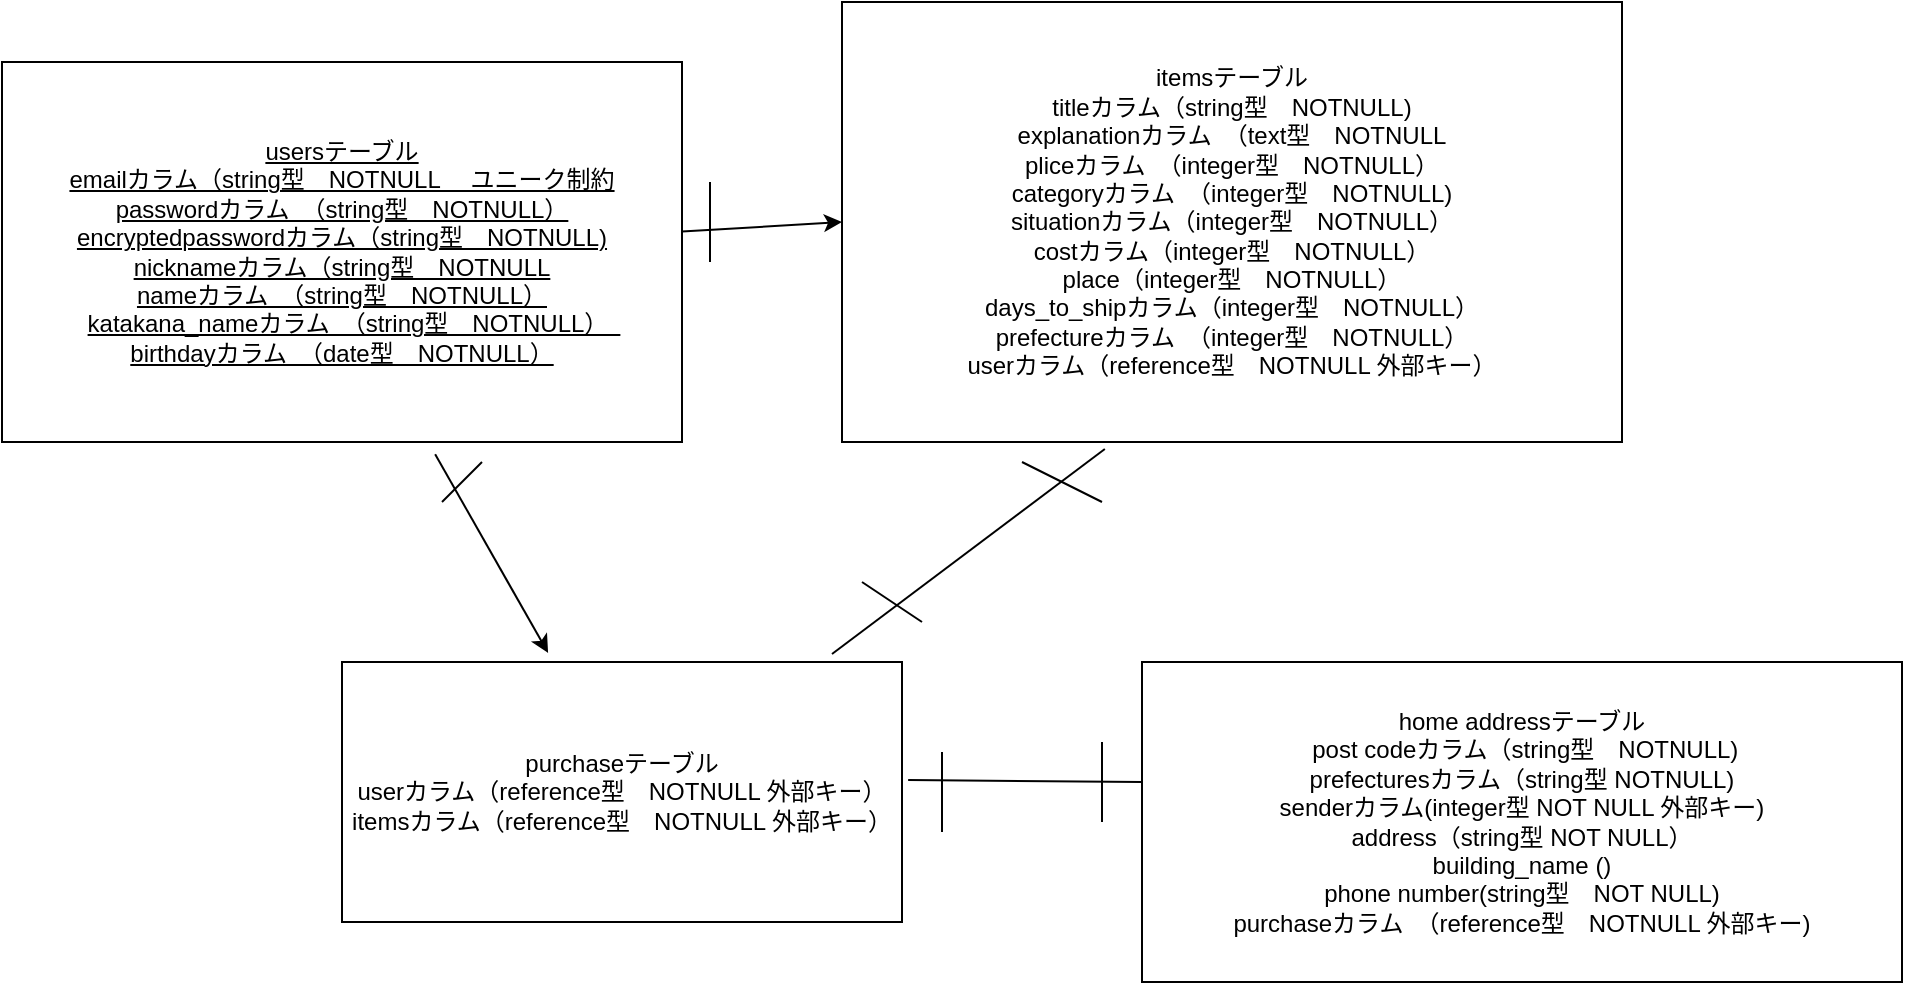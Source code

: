 <mxfile>
    <diagram id="rsiX2Q-utNPG2gPqwVrs" name="ページ1">
        <mxGraphModel dx="968" dy="680" grid="1" gridSize="10" guides="1" tooltips="1" connect="1" arrows="1" fold="1" page="1" pageScale="1" pageWidth="827" pageHeight="1169" math="0" shadow="0">
            <root>
                <mxCell id="0"/>
                <mxCell id="1" parent="0"/>
                <mxCell id="6" style="edgeStyle=none;html=1;entryX=0;entryY=0.5;entryDx=0;entryDy=0;" edge="1" parent="1" source="2" target="3">
                    <mxGeometry relative="1" as="geometry"/>
                </mxCell>
                <mxCell id="2" value="&lt;u&gt;usersテーブル&lt;br&gt;emailカラム（string型　NOTNULL 　ユニーク制約&lt;br&gt;passwordカラム　（string型　NOTNULL）&lt;br&gt;encryptedpasswordカラム（string型　NOTNULL)&lt;br&gt;nicknameカラム（string型　NOTNULL&lt;br&gt;nameカラム　（string型　NOTNULL）&lt;br&gt;katakana_nameカラム　（string型　NOTNULL）　&lt;br&gt;birthdayカラム　（date型　NOTNULL）&lt;br&gt;&lt;/u&gt;" style="rounded=0;whiteSpace=wrap;html=1;" vertex="1" parent="1">
                    <mxGeometry x="60" y="120" width="340" height="190" as="geometry"/>
                </mxCell>
                <mxCell id="3" value="itemsテーブル&lt;br&gt;titleカラム（string型　NOTNULL)&lt;br&gt;explanationカラム　（text型　NOTNULL&lt;br&gt;pliceカラム　（integer型　NOTNULL）&lt;br&gt;categoryカラム　（integer型&lt;span&gt;　NOTNULL)&lt;/span&gt;&lt;br&gt;situationカラム（integer型　NOTNULL）&lt;br&gt;costカラム（integer型　NOTNULL）&lt;br&gt;place（integer型　NOTNULL）&lt;br&gt;days_to_shipカラム（integer型　NOTNULL）&lt;br&gt;prefectureカラム　（integer型　NOTNULL）&lt;br&gt;userカラム（reference型　NOTNULL 外部キー）" style="rounded=0;whiteSpace=wrap;html=1;" vertex="1" parent="1">
                    <mxGeometry x="480" y="90" width="390" height="220" as="geometry"/>
                </mxCell>
                <mxCell id="4" value="&lt;span&gt;purchaseテーブル&lt;/span&gt;&lt;br&gt;&lt;span&gt;userカラム（reference型　NOTNULL 外部キー）&lt;/span&gt;&lt;br&gt;&lt;span&gt;itemsカラム（reference型　NOTNULL 外部キー）&lt;/span&gt;" style="rounded=0;whiteSpace=wrap;html=1;" vertex="1" parent="1">
                    <mxGeometry x="230" y="420" width="280" height="130" as="geometry"/>
                </mxCell>
                <mxCell id="5" value="&lt;span&gt;home addressテーブル&lt;/span&gt;&lt;br&gt;&lt;span&gt;&amp;nbsp;post codeカラム（string型　NOTNULL)&lt;/span&gt;&lt;br&gt;&lt;span&gt;prefecturesカラム（&lt;/span&gt;string型&amp;nbsp;&lt;span&gt;NOTNULL)&lt;/span&gt;&lt;br&gt;&lt;span&gt;senderカラム(integer型 NOT NULL 外部キー)&lt;/span&gt;&lt;br&gt;&lt;span&gt;address（&lt;/span&gt;string型&amp;nbsp;&lt;span&gt;NOT NULL）&lt;br&gt;&lt;/span&gt;building_name ()&lt;br&gt;&lt;span&gt;phone number(string型　NOT NULL)&lt;br&gt;purchaseカラム　（&lt;/span&gt;reference型　NOTNULL 外部キー)&lt;span&gt;&lt;br&gt;&lt;/span&gt;" style="rounded=0;whiteSpace=wrap;html=1;" vertex="1" parent="1">
                    <mxGeometry x="630" y="420" width="380" height="160" as="geometry"/>
                </mxCell>
                <mxCell id="7" value="" style="endArrow=none;html=1;rounded=0;" edge="1" parent="1">
                    <mxGeometry relative="1" as="geometry">
                        <mxPoint x="414" y="220" as="sourcePoint"/>
                        <mxPoint x="414" y="180" as="targetPoint"/>
                    </mxGeometry>
                </mxCell>
                <mxCell id="8" value="" style="endArrow=none;html=1;entryX=0.337;entryY=1.016;entryDx=0;entryDy=0;entryPerimeter=0;exitX=0.875;exitY=-0.031;exitDx=0;exitDy=0;exitPerimeter=0;" edge="1" parent="1" source="4" target="3">
                    <mxGeometry width="50" height="50" relative="1" as="geometry">
                        <mxPoint x="470" y="350" as="sourcePoint"/>
                        <mxPoint x="520" y="300" as="targetPoint"/>
                        <Array as="points"/>
                    </mxGeometry>
                </mxCell>
                <mxCell id="9" value="" style="endArrow=none;html=1;" edge="1" parent="1">
                    <mxGeometry width="50" height="50" relative="1" as="geometry">
                        <mxPoint x="610" y="340" as="sourcePoint"/>
                        <mxPoint x="570" y="320" as="targetPoint"/>
                        <Array as="points"/>
                    </mxGeometry>
                </mxCell>
                <mxCell id="10" value="" style="endArrow=none;html=1;" edge="1" parent="1">
                    <mxGeometry width="50" height="50" relative="1" as="geometry">
                        <mxPoint x="490" y="380" as="sourcePoint"/>
                        <mxPoint x="520" y="400" as="targetPoint"/>
                    </mxGeometry>
                </mxCell>
                <mxCell id="12" value="" style="endArrow=classic;html=1;entryX=0.368;entryY=-0.035;entryDx=0;entryDy=0;entryPerimeter=0;exitX=0.637;exitY=1.032;exitDx=0;exitDy=0;exitPerimeter=0;" edge="1" parent="1" source="2" target="4">
                    <mxGeometry width="50" height="50" relative="1" as="geometry">
                        <mxPoint x="240" y="270" as="sourcePoint"/>
                        <mxPoint x="310" y="270" as="targetPoint"/>
                        <Array as="points"/>
                    </mxGeometry>
                </mxCell>
                <mxCell id="13" value="" style="endArrow=none;html=1;" edge="1" parent="1">
                    <mxGeometry width="50" height="50" relative="1" as="geometry">
                        <mxPoint x="280" y="340" as="sourcePoint"/>
                        <mxPoint x="300" y="320" as="targetPoint"/>
                        <Array as="points">
                            <mxPoint x="290" y="330"/>
                        </Array>
                    </mxGeometry>
                </mxCell>
                <mxCell id="14" value="" style="endArrow=none;html=1;rounded=0;exitX=1.011;exitY=0.454;exitDx=0;exitDy=0;exitPerimeter=0;" edge="1" parent="1" source="4">
                    <mxGeometry relative="1" as="geometry">
                        <mxPoint x="520" y="480" as="sourcePoint"/>
                        <mxPoint x="630" y="480" as="targetPoint"/>
                    </mxGeometry>
                </mxCell>
                <mxCell id="15" value="" style="endArrow=none;html=1;" edge="1" parent="1">
                    <mxGeometry width="50" height="50" relative="1" as="geometry">
                        <mxPoint x="530" y="505" as="sourcePoint"/>
                        <mxPoint x="530" y="465" as="targetPoint"/>
                    </mxGeometry>
                </mxCell>
                <mxCell id="16" value="" style="endArrow=none;html=1;" edge="1" parent="1">
                    <mxGeometry width="50" height="50" relative="1" as="geometry">
                        <mxPoint x="610" y="500" as="sourcePoint"/>
                        <mxPoint x="610" y="460" as="targetPoint"/>
                    </mxGeometry>
                </mxCell>
            </root>
        </mxGraphModel>
    </diagram>
</mxfile>